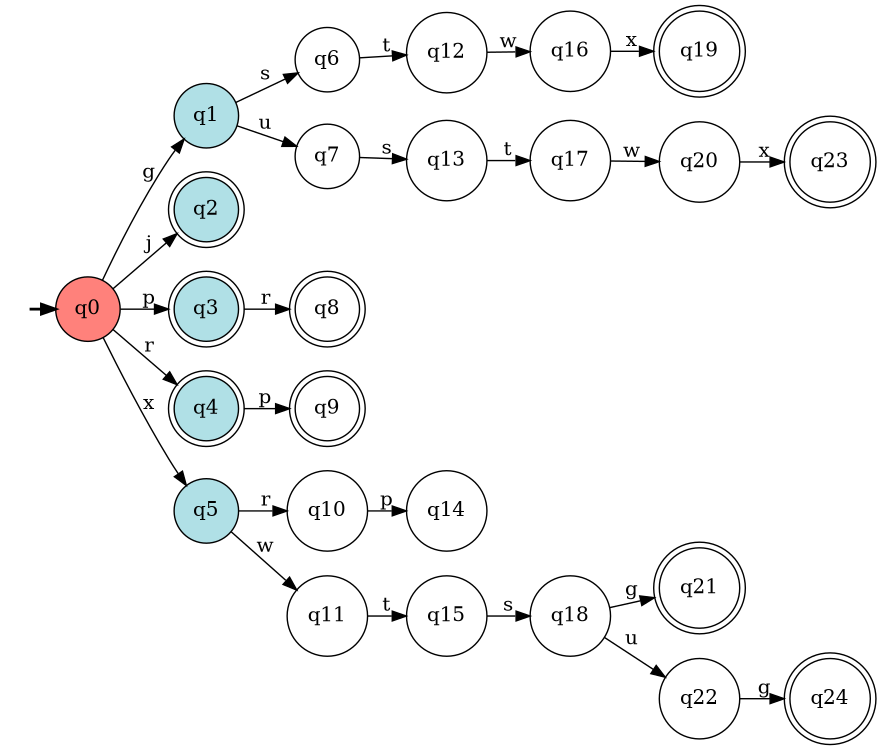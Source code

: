 digraph APTAALF {
__start0 [style = invis, shape = none, label = "", width = 0, height = 0];

rankdir=LR;
size="8,5";

s0 [style="filled", color="black", fillcolor="#ff817b" shape="circle", label="q0"];
s1 [style="filled", color="black", fillcolor="powderblue" shape="circle", label="q1"];
s2 [style="rounded,filled", color="black", fillcolor="powderblue" shape="doublecircle", label="q2"];
s3 [style="rounded,filled", color="black", fillcolor="powderblue" shape="doublecircle", label="q3"];
s4 [style="rounded,filled", color="black", fillcolor="powderblue" shape="doublecircle", label="q4"];
s5 [style="filled", color="black", fillcolor="powderblue" shape="circle", label="q5"];
s6 [style="filled", color="black", fillcolor="white" shape="circle", label="q6"];
s7 [style="filled", color="black", fillcolor="white" shape="circle", label="q7"];
s8 [style="rounded,filled", color="black", fillcolor="white" shape="doublecircle", label="q8"];
s9 [style="rounded,filled", color="black", fillcolor="white" shape="doublecircle", label="q9"];
s10 [style="filled", color="black", fillcolor="white" shape="circle", label="q10"];
s11 [style="filled", color="black", fillcolor="white" shape="circle", label="q11"];
s12 [style="filled", color="black", fillcolor="white" shape="circle", label="q12"];
s13 [style="filled", color="black", fillcolor="white" shape="circle", label="q13"];
s14 [style="filled", color="black", fillcolor="white" shape="circle", label="q14"];
s15 [style="filled", color="black", fillcolor="white" shape="circle", label="q15"];
s16 [style="filled", color="black", fillcolor="white" shape="circle", label="q16"];
s17 [style="filled", color="black", fillcolor="white" shape="circle", label="q17"];
s18 [style="filled", color="black", fillcolor="white" shape="circle", label="q18"];
s19 [style="rounded,filled", color="black", fillcolor="white" shape="doublecircle", label="q19"];
s20 [style="filled", color="black", fillcolor="white" shape="circle", label="q20"];
s21 [style="rounded,filled", color="black", fillcolor="white" shape="doublecircle", label="q21"];
s22 [style="filled", color="black", fillcolor="white" shape="circle", label="q22"];
s23 [style="rounded,filled", color="black", fillcolor="white" shape="doublecircle", label="q23"];
s24 [style="rounded,filled", color="black", fillcolor="white" shape="doublecircle", label="q24"];
subgraph cluster_main { 
	graph [pad=".75", ranksep="0.15", nodesep="0.15"];
	 style=invis; 
	__start0 -> s0 [penwidth=2];
}
s0 -> s1 [label="g"];
s0 -> s2 [label="j"];
s0 -> s3 [label="p"];
s0 -> s4 [label="r"];
s0 -> s5 [label="x"];
s1 -> s6 [label="s"];
s1 -> s7 [label="u"];
s3 -> s8 [label="r"];
s4 -> s9 [label="p"];
s5 -> s10 [label="r"];
s5 -> s11 [label="w"];
s6 -> s12 [label="t"];
s7 -> s13 [label="s"];
s10 -> s14 [label="p"];
s11 -> s15 [label="t"];
s12 -> s16 [label="w"];
s13 -> s17 [label="t"];
s15 -> s18 [label="s"];
s16 -> s19 [label="x"];
s17 -> s20 [label="w"];
s18 -> s21 [label="g"];
s18 -> s22 [label="u"];
s20 -> s23 [label="x"];
s22 -> s24 [label="g"];

}